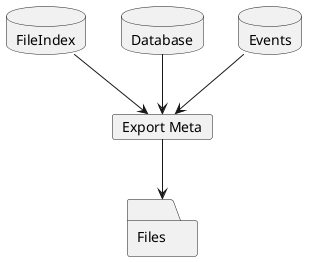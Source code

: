 @startuml
database FileIndex {
}
database Database {
}
database Events {
}
card Export [
  Export Meta
]
folder Files {
}

FileIndex -down-> Export
Database -down-> Export
Events -down-> Export
Export -down-> Files
@enduml